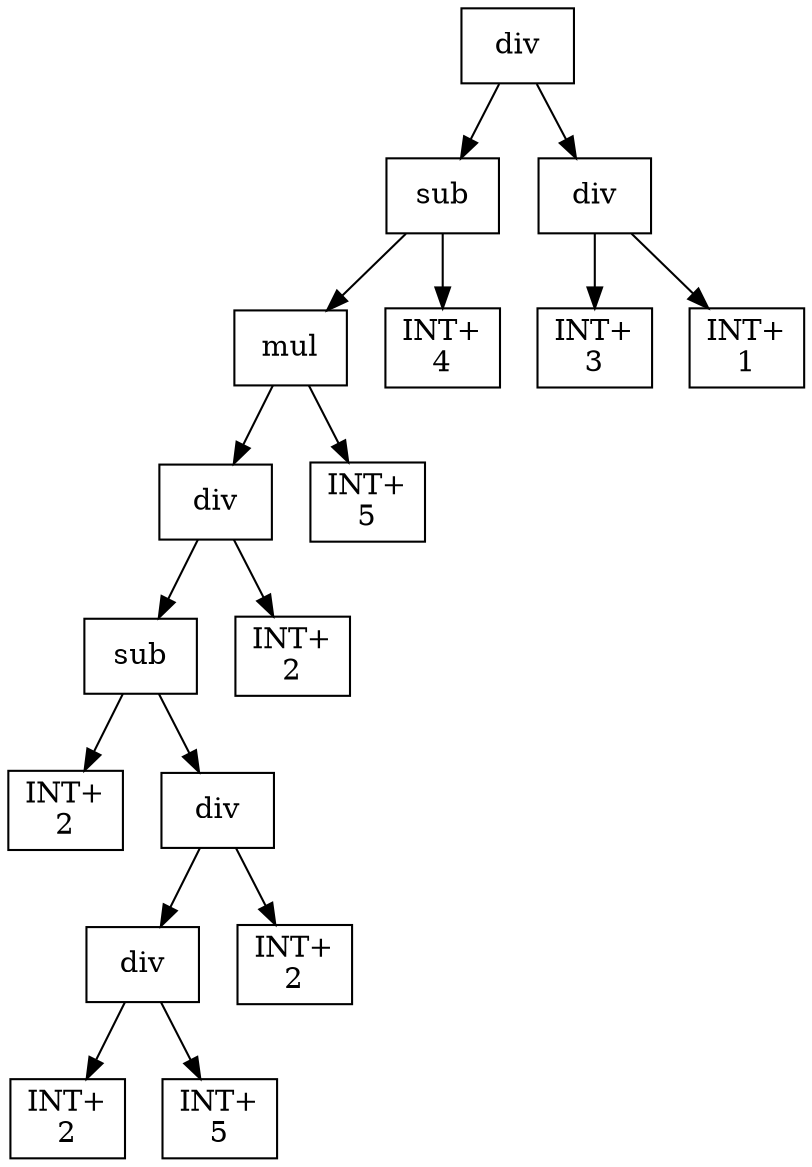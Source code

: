 digraph expr {
  node [shape=box];
  n1 [label="div"];
  n2 [label="sub"];
  n3 [label="mul"];
  n4 [label="div"];
  n5 [label="sub"];
  n6 [label="INT+\n2"];
  n7 [label="div"];
  n8 [label="div"];
  n9 [label="INT+\n2"];
  n10 [label="INT+\n5"];
  n8 -> n9;
  n8 -> n10;
  n11 [label="INT+\n2"];
  n7 -> n8;
  n7 -> n11;
  n5 -> n6;
  n5 -> n7;
  n12 [label="INT+\n2"];
  n4 -> n5;
  n4 -> n12;
  n13 [label="INT+\n5"];
  n3 -> n4;
  n3 -> n13;
  n14 [label="INT+\n4"];
  n2 -> n3;
  n2 -> n14;
  n15 [label="div"];
  n16 [label="INT+\n3"];
  n17 [label="INT+\n1"];
  n15 -> n16;
  n15 -> n17;
  n1 -> n2;
  n1 -> n15;
}